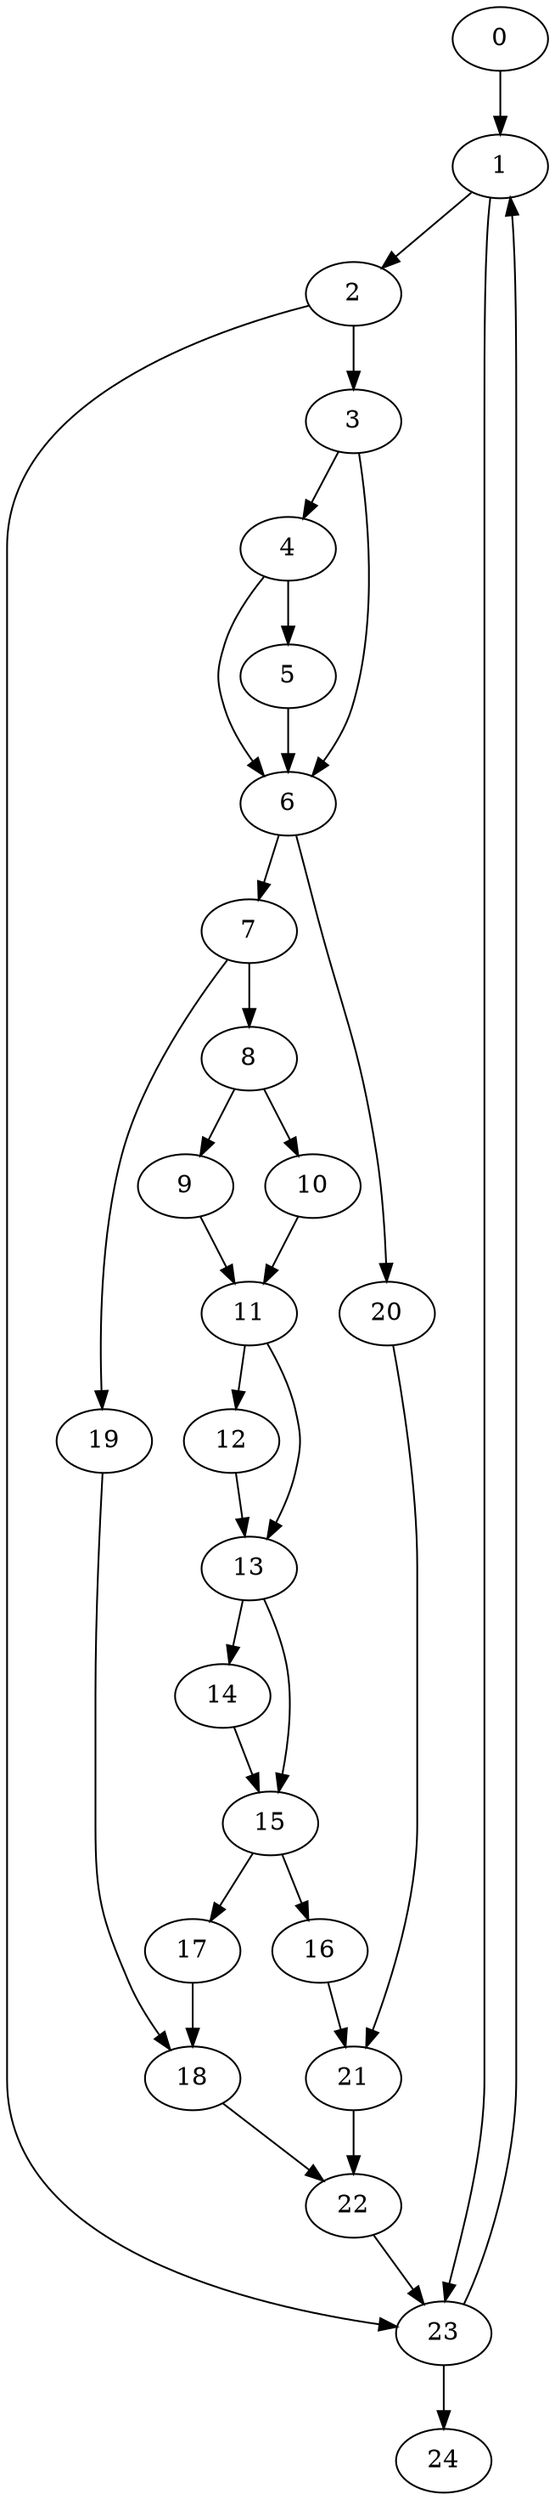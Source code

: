 digraph {
	0
	1
	2
	3
	4
	5
	6
	7
	8
	9
	10
	11
	12
	13
	14
	15
	16
	17
	18
	19
	20
	21
	22
	23
	24
	11 -> 12
	13 -> 14
	15 -> 16
	15 -> 17
	1 -> 23
	2 -> 23
	22 -> 23
	6 -> 7
	8 -> 10
	9 -> 11
	10 -> 11
	11 -> 13
	12 -> 13
	13 -> 15
	14 -> 15
	6 -> 20
	18 -> 22
	21 -> 22
	0 -> 1
	23 -> 1
	3 -> 4
	3 -> 6
	4 -> 6
	5 -> 6
	8 -> 9
	7 -> 19
	23 -> 24
	1 -> 2
	2 -> 3
	4 -> 5
	7 -> 8
	19 -> 18
	17 -> 18
	16 -> 21
	20 -> 21
}
